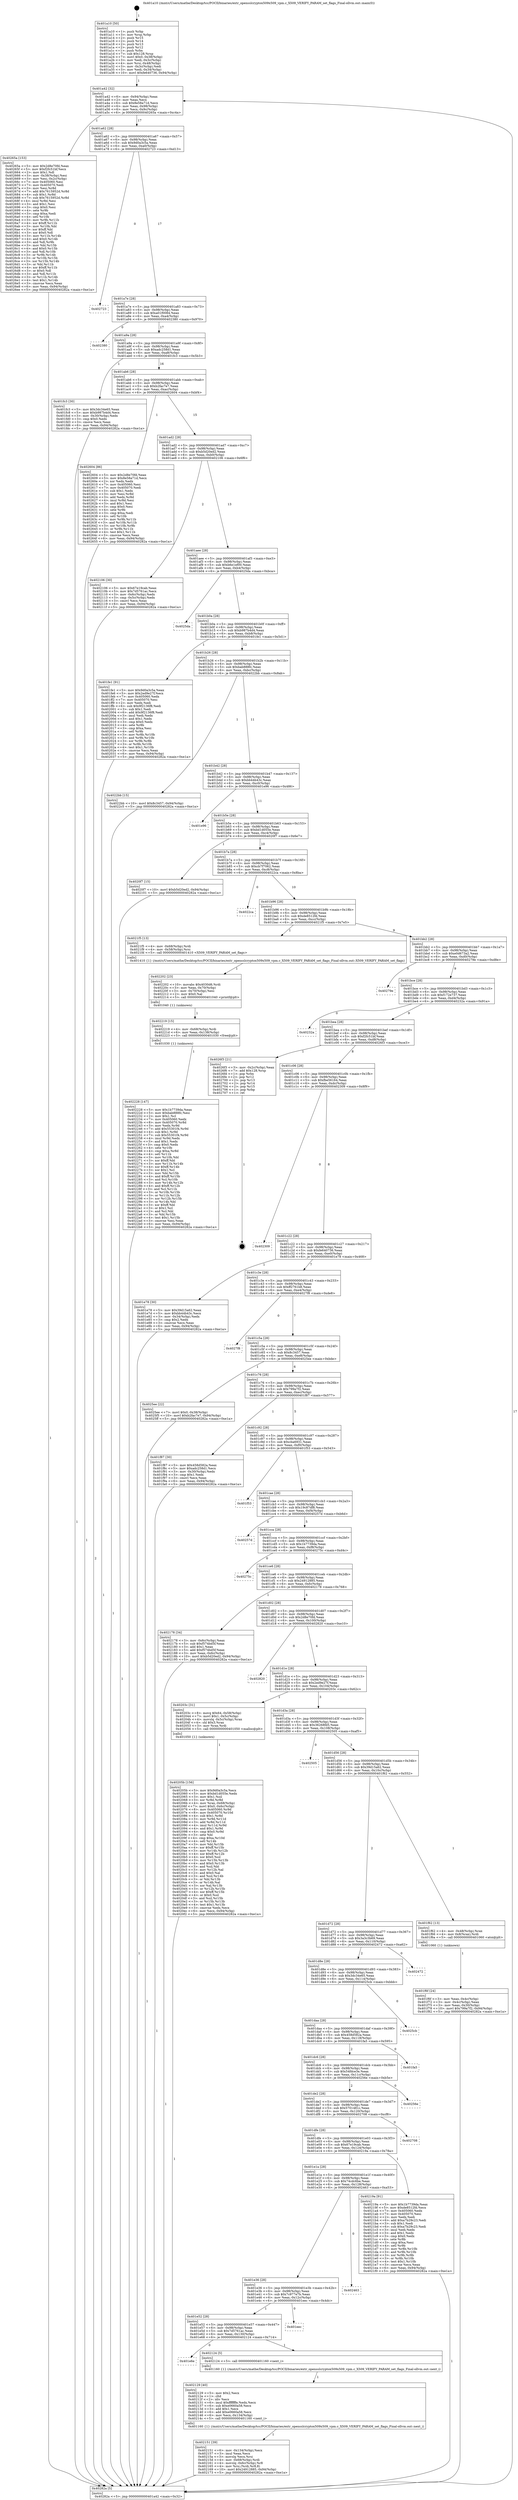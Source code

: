 digraph "0x401a10" {
  label = "0x401a10 (/mnt/c/Users/mathe/Desktop/tcc/POCII/binaries/extr_opensslcryptox509x509_vpm.c_X509_VERIFY_PARAM_set_flags_Final-ollvm.out::main(0))"
  labelloc = "t"
  node[shape=record]

  Entry [label="",width=0.3,height=0.3,shape=circle,fillcolor=black,style=filled]
  "0x401a42" [label="{
     0x401a42 [32]\l
     | [instrs]\l
     &nbsp;&nbsp;0x401a42 \<+6\>: mov -0x94(%rbp),%eax\l
     &nbsp;&nbsp;0x401a48 \<+2\>: mov %eax,%ecx\l
     &nbsp;&nbsp;0x401a4a \<+6\>: sub $0x8e58a71d,%ecx\l
     &nbsp;&nbsp;0x401a50 \<+6\>: mov %eax,-0x98(%rbp)\l
     &nbsp;&nbsp;0x401a56 \<+6\>: mov %ecx,-0x9c(%rbp)\l
     &nbsp;&nbsp;0x401a5c \<+6\>: je 000000000040265a \<main+0xc4a\>\l
  }"]
  "0x40265a" [label="{
     0x40265a [153]\l
     | [instrs]\l
     &nbsp;&nbsp;0x40265a \<+5\>: mov $0x2d8e70fd,%eax\l
     &nbsp;&nbsp;0x40265f \<+5\>: mov $0xf2fc51bf,%ecx\l
     &nbsp;&nbsp;0x402664 \<+2\>: mov $0x1,%dl\l
     &nbsp;&nbsp;0x402666 \<+3\>: mov -0x38(%rbp),%esi\l
     &nbsp;&nbsp;0x402669 \<+3\>: mov %esi,-0x2c(%rbp)\l
     &nbsp;&nbsp;0x40266c \<+7\>: mov 0x405060,%esi\l
     &nbsp;&nbsp;0x402673 \<+7\>: mov 0x405070,%edi\l
     &nbsp;&nbsp;0x40267a \<+3\>: mov %esi,%r8d\l
     &nbsp;&nbsp;0x40267d \<+7\>: add $0x7615952d,%r8d\l
     &nbsp;&nbsp;0x402684 \<+4\>: sub $0x1,%r8d\l
     &nbsp;&nbsp;0x402688 \<+7\>: sub $0x7615952d,%r8d\l
     &nbsp;&nbsp;0x40268f \<+4\>: imul %r8d,%esi\l
     &nbsp;&nbsp;0x402693 \<+3\>: and $0x1,%esi\l
     &nbsp;&nbsp;0x402696 \<+3\>: cmp $0x0,%esi\l
     &nbsp;&nbsp;0x402699 \<+4\>: sete %r9b\l
     &nbsp;&nbsp;0x40269d \<+3\>: cmp $0xa,%edi\l
     &nbsp;&nbsp;0x4026a0 \<+4\>: setl %r10b\l
     &nbsp;&nbsp;0x4026a4 \<+3\>: mov %r9b,%r11b\l
     &nbsp;&nbsp;0x4026a7 \<+4\>: xor $0xff,%r11b\l
     &nbsp;&nbsp;0x4026ab \<+3\>: mov %r10b,%bl\l
     &nbsp;&nbsp;0x4026ae \<+3\>: xor $0xff,%bl\l
     &nbsp;&nbsp;0x4026b1 \<+3\>: xor $0x0,%dl\l
     &nbsp;&nbsp;0x4026b4 \<+3\>: mov %r11b,%r14b\l
     &nbsp;&nbsp;0x4026b7 \<+4\>: and $0x0,%r14b\l
     &nbsp;&nbsp;0x4026bb \<+3\>: and %dl,%r9b\l
     &nbsp;&nbsp;0x4026be \<+3\>: mov %bl,%r15b\l
     &nbsp;&nbsp;0x4026c1 \<+4\>: and $0x0,%r15b\l
     &nbsp;&nbsp;0x4026c5 \<+3\>: and %dl,%r10b\l
     &nbsp;&nbsp;0x4026c8 \<+3\>: or %r9b,%r14b\l
     &nbsp;&nbsp;0x4026cb \<+3\>: or %r10b,%r15b\l
     &nbsp;&nbsp;0x4026ce \<+3\>: xor %r15b,%r14b\l
     &nbsp;&nbsp;0x4026d1 \<+3\>: or %bl,%r11b\l
     &nbsp;&nbsp;0x4026d4 \<+4\>: xor $0xff,%r11b\l
     &nbsp;&nbsp;0x4026d8 \<+3\>: or $0x0,%dl\l
     &nbsp;&nbsp;0x4026db \<+3\>: and %dl,%r11b\l
     &nbsp;&nbsp;0x4026de \<+3\>: or %r11b,%r14b\l
     &nbsp;&nbsp;0x4026e1 \<+4\>: test $0x1,%r14b\l
     &nbsp;&nbsp;0x4026e5 \<+3\>: cmovne %ecx,%eax\l
     &nbsp;&nbsp;0x4026e8 \<+6\>: mov %eax,-0x94(%rbp)\l
     &nbsp;&nbsp;0x4026ee \<+5\>: jmp 000000000040282a \<main+0xe1a\>\l
  }"]
  "0x401a62" [label="{
     0x401a62 [28]\l
     | [instrs]\l
     &nbsp;&nbsp;0x401a62 \<+5\>: jmp 0000000000401a67 \<main+0x57\>\l
     &nbsp;&nbsp;0x401a67 \<+6\>: mov -0x98(%rbp),%eax\l
     &nbsp;&nbsp;0x401a6d \<+5\>: sub $0x9d0a3c5a,%eax\l
     &nbsp;&nbsp;0x401a72 \<+6\>: mov %eax,-0xa0(%rbp)\l
     &nbsp;&nbsp;0x401a78 \<+6\>: je 0000000000402723 \<main+0xd13\>\l
  }"]
  Exit [label="",width=0.3,height=0.3,shape=circle,fillcolor=black,style=filled,peripheries=2]
  "0x402723" [label="{
     0x402723\l
  }", style=dashed]
  "0x401a7e" [label="{
     0x401a7e [28]\l
     | [instrs]\l
     &nbsp;&nbsp;0x401a7e \<+5\>: jmp 0000000000401a83 \<main+0x73\>\l
     &nbsp;&nbsp;0x401a83 \<+6\>: mov -0x98(%rbp),%eax\l
     &nbsp;&nbsp;0x401a89 \<+5\>: sub $0xa01f0084,%eax\l
     &nbsp;&nbsp;0x401a8e \<+6\>: mov %eax,-0xa4(%rbp)\l
     &nbsp;&nbsp;0x401a94 \<+6\>: je 0000000000402380 \<main+0x970\>\l
  }"]
  "0x402228" [label="{
     0x402228 [147]\l
     | [instrs]\l
     &nbsp;&nbsp;0x402228 \<+5\>: mov $0x1b7739da,%eax\l
     &nbsp;&nbsp;0x40222d \<+5\>: mov $0xbab888fc,%esi\l
     &nbsp;&nbsp;0x402232 \<+2\>: mov $0x1,%cl\l
     &nbsp;&nbsp;0x402234 \<+7\>: mov 0x405060,%edx\l
     &nbsp;&nbsp;0x40223b \<+8\>: mov 0x405070,%r8d\l
     &nbsp;&nbsp;0x402243 \<+3\>: mov %edx,%r9d\l
     &nbsp;&nbsp;0x402246 \<+7\>: add $0x55301f4,%r9d\l
     &nbsp;&nbsp;0x40224d \<+4\>: sub $0x1,%r9d\l
     &nbsp;&nbsp;0x402251 \<+7\>: sub $0x55301f4,%r9d\l
     &nbsp;&nbsp;0x402258 \<+4\>: imul %r9d,%edx\l
     &nbsp;&nbsp;0x40225c \<+3\>: and $0x1,%edx\l
     &nbsp;&nbsp;0x40225f \<+3\>: cmp $0x0,%edx\l
     &nbsp;&nbsp;0x402262 \<+4\>: sete %r10b\l
     &nbsp;&nbsp;0x402266 \<+4\>: cmp $0xa,%r8d\l
     &nbsp;&nbsp;0x40226a \<+4\>: setl %r11b\l
     &nbsp;&nbsp;0x40226e \<+3\>: mov %r10b,%bl\l
     &nbsp;&nbsp;0x402271 \<+3\>: xor $0xff,%bl\l
     &nbsp;&nbsp;0x402274 \<+3\>: mov %r11b,%r14b\l
     &nbsp;&nbsp;0x402277 \<+4\>: xor $0xff,%r14b\l
     &nbsp;&nbsp;0x40227b \<+3\>: xor $0x1,%cl\l
     &nbsp;&nbsp;0x40227e \<+3\>: mov %bl,%r15b\l
     &nbsp;&nbsp;0x402281 \<+4\>: and $0xff,%r15b\l
     &nbsp;&nbsp;0x402285 \<+3\>: and %cl,%r10b\l
     &nbsp;&nbsp;0x402288 \<+3\>: mov %r14b,%r12b\l
     &nbsp;&nbsp;0x40228b \<+4\>: and $0xff,%r12b\l
     &nbsp;&nbsp;0x40228f \<+3\>: and %cl,%r11b\l
     &nbsp;&nbsp;0x402292 \<+3\>: or %r10b,%r15b\l
     &nbsp;&nbsp;0x402295 \<+3\>: or %r11b,%r12b\l
     &nbsp;&nbsp;0x402298 \<+3\>: xor %r12b,%r15b\l
     &nbsp;&nbsp;0x40229b \<+3\>: or %r14b,%bl\l
     &nbsp;&nbsp;0x40229e \<+3\>: xor $0xff,%bl\l
     &nbsp;&nbsp;0x4022a1 \<+3\>: or $0x1,%cl\l
     &nbsp;&nbsp;0x4022a4 \<+2\>: and %cl,%bl\l
     &nbsp;&nbsp;0x4022a6 \<+3\>: or %bl,%r15b\l
     &nbsp;&nbsp;0x4022a9 \<+4\>: test $0x1,%r15b\l
     &nbsp;&nbsp;0x4022ad \<+3\>: cmovne %esi,%eax\l
     &nbsp;&nbsp;0x4022b0 \<+6\>: mov %eax,-0x94(%rbp)\l
     &nbsp;&nbsp;0x4022b6 \<+5\>: jmp 000000000040282a \<main+0xe1a\>\l
  }"]
  "0x402380" [label="{
     0x402380\l
  }", style=dashed]
  "0x401a9a" [label="{
     0x401a9a [28]\l
     | [instrs]\l
     &nbsp;&nbsp;0x401a9a \<+5\>: jmp 0000000000401a9f \<main+0x8f\>\l
     &nbsp;&nbsp;0x401a9f \<+6\>: mov -0x98(%rbp),%eax\l
     &nbsp;&nbsp;0x401aa5 \<+5\>: sub $0xadc258d1,%eax\l
     &nbsp;&nbsp;0x401aaa \<+6\>: mov %eax,-0xa8(%rbp)\l
     &nbsp;&nbsp;0x401ab0 \<+6\>: je 0000000000401fc3 \<main+0x5b3\>\l
  }"]
  "0x402219" [label="{
     0x402219 [15]\l
     | [instrs]\l
     &nbsp;&nbsp;0x402219 \<+4\>: mov -0x68(%rbp),%rdi\l
     &nbsp;&nbsp;0x40221d \<+6\>: mov %eax,-0x138(%rbp)\l
     &nbsp;&nbsp;0x402223 \<+5\>: call 0000000000401030 \<free@plt\>\l
     | [calls]\l
     &nbsp;&nbsp;0x401030 \{1\} (unknown)\l
  }"]
  "0x401fc3" [label="{
     0x401fc3 [30]\l
     | [instrs]\l
     &nbsp;&nbsp;0x401fc3 \<+5\>: mov $0x3dc34e65,%eax\l
     &nbsp;&nbsp;0x401fc8 \<+5\>: mov $0xb987b4d4,%ecx\l
     &nbsp;&nbsp;0x401fcd \<+3\>: mov -0x30(%rbp),%edx\l
     &nbsp;&nbsp;0x401fd0 \<+3\>: cmp $0x0,%edx\l
     &nbsp;&nbsp;0x401fd3 \<+3\>: cmove %ecx,%eax\l
     &nbsp;&nbsp;0x401fd6 \<+6\>: mov %eax,-0x94(%rbp)\l
     &nbsp;&nbsp;0x401fdc \<+5\>: jmp 000000000040282a \<main+0xe1a\>\l
  }"]
  "0x401ab6" [label="{
     0x401ab6 [28]\l
     | [instrs]\l
     &nbsp;&nbsp;0x401ab6 \<+5\>: jmp 0000000000401abb \<main+0xab\>\l
     &nbsp;&nbsp;0x401abb \<+6\>: mov -0x98(%rbp),%eax\l
     &nbsp;&nbsp;0x401ac1 \<+5\>: sub $0xb2fac7e7,%eax\l
     &nbsp;&nbsp;0x401ac6 \<+6\>: mov %eax,-0xac(%rbp)\l
     &nbsp;&nbsp;0x401acc \<+6\>: je 0000000000402604 \<main+0xbf4\>\l
  }"]
  "0x402202" [label="{
     0x402202 [23]\l
     | [instrs]\l
     &nbsp;&nbsp;0x402202 \<+10\>: movabs $0x4030d6,%rdi\l
     &nbsp;&nbsp;0x40220c \<+3\>: mov %eax,-0x70(%rbp)\l
     &nbsp;&nbsp;0x40220f \<+3\>: mov -0x70(%rbp),%esi\l
     &nbsp;&nbsp;0x402212 \<+2\>: mov $0x0,%al\l
     &nbsp;&nbsp;0x402214 \<+5\>: call 0000000000401040 \<printf@plt\>\l
     | [calls]\l
     &nbsp;&nbsp;0x401040 \{1\} (unknown)\l
  }"]
  "0x402604" [label="{
     0x402604 [86]\l
     | [instrs]\l
     &nbsp;&nbsp;0x402604 \<+5\>: mov $0x2d8e70fd,%eax\l
     &nbsp;&nbsp;0x402609 \<+5\>: mov $0x8e58a71d,%ecx\l
     &nbsp;&nbsp;0x40260e \<+2\>: xor %edx,%edx\l
     &nbsp;&nbsp;0x402610 \<+7\>: mov 0x405060,%esi\l
     &nbsp;&nbsp;0x402617 \<+7\>: mov 0x405070,%edi\l
     &nbsp;&nbsp;0x40261e \<+3\>: sub $0x1,%edx\l
     &nbsp;&nbsp;0x402621 \<+3\>: mov %esi,%r8d\l
     &nbsp;&nbsp;0x402624 \<+3\>: add %edx,%r8d\l
     &nbsp;&nbsp;0x402627 \<+4\>: imul %r8d,%esi\l
     &nbsp;&nbsp;0x40262b \<+3\>: and $0x1,%esi\l
     &nbsp;&nbsp;0x40262e \<+3\>: cmp $0x0,%esi\l
     &nbsp;&nbsp;0x402631 \<+4\>: sete %r9b\l
     &nbsp;&nbsp;0x402635 \<+3\>: cmp $0xa,%edi\l
     &nbsp;&nbsp;0x402638 \<+4\>: setl %r10b\l
     &nbsp;&nbsp;0x40263c \<+3\>: mov %r9b,%r11b\l
     &nbsp;&nbsp;0x40263f \<+3\>: and %r10b,%r11b\l
     &nbsp;&nbsp;0x402642 \<+3\>: xor %r10b,%r9b\l
     &nbsp;&nbsp;0x402645 \<+3\>: or %r9b,%r11b\l
     &nbsp;&nbsp;0x402648 \<+4\>: test $0x1,%r11b\l
     &nbsp;&nbsp;0x40264c \<+3\>: cmovne %ecx,%eax\l
     &nbsp;&nbsp;0x40264f \<+6\>: mov %eax,-0x94(%rbp)\l
     &nbsp;&nbsp;0x402655 \<+5\>: jmp 000000000040282a \<main+0xe1a\>\l
  }"]
  "0x401ad2" [label="{
     0x401ad2 [28]\l
     | [instrs]\l
     &nbsp;&nbsp;0x401ad2 \<+5\>: jmp 0000000000401ad7 \<main+0xc7\>\l
     &nbsp;&nbsp;0x401ad7 \<+6\>: mov -0x98(%rbp),%eax\l
     &nbsp;&nbsp;0x401add \<+5\>: sub $0xb5d20ed2,%eax\l
     &nbsp;&nbsp;0x401ae2 \<+6\>: mov %eax,-0xb0(%rbp)\l
     &nbsp;&nbsp;0x401ae8 \<+6\>: je 0000000000402106 \<main+0x6f6\>\l
  }"]
  "0x402151" [label="{
     0x402151 [39]\l
     | [instrs]\l
     &nbsp;&nbsp;0x402151 \<+6\>: mov -0x134(%rbp),%ecx\l
     &nbsp;&nbsp;0x402157 \<+3\>: imul %eax,%ecx\l
     &nbsp;&nbsp;0x40215a \<+3\>: movslq %ecx,%rsi\l
     &nbsp;&nbsp;0x40215d \<+4\>: mov -0x68(%rbp),%rdi\l
     &nbsp;&nbsp;0x402161 \<+4\>: movslq -0x6c(%rbp),%r8\l
     &nbsp;&nbsp;0x402165 \<+4\>: mov %rsi,(%rdi,%r8,8)\l
     &nbsp;&nbsp;0x402169 \<+10\>: movl $0x24912885,-0x94(%rbp)\l
     &nbsp;&nbsp;0x402173 \<+5\>: jmp 000000000040282a \<main+0xe1a\>\l
  }"]
  "0x402106" [label="{
     0x402106 [30]\l
     | [instrs]\l
     &nbsp;&nbsp;0x402106 \<+5\>: mov $0x67e19cab,%eax\l
     &nbsp;&nbsp;0x40210b \<+5\>: mov $0x7d5761ac,%ecx\l
     &nbsp;&nbsp;0x402110 \<+3\>: mov -0x6c(%rbp),%edx\l
     &nbsp;&nbsp;0x402113 \<+3\>: cmp -0x5c(%rbp),%edx\l
     &nbsp;&nbsp;0x402116 \<+3\>: cmovl %ecx,%eax\l
     &nbsp;&nbsp;0x402119 \<+6\>: mov %eax,-0x94(%rbp)\l
     &nbsp;&nbsp;0x40211f \<+5\>: jmp 000000000040282a \<main+0xe1a\>\l
  }"]
  "0x401aee" [label="{
     0x401aee [28]\l
     | [instrs]\l
     &nbsp;&nbsp;0x401aee \<+5\>: jmp 0000000000401af3 \<main+0xe3\>\l
     &nbsp;&nbsp;0x401af3 \<+6\>: mov -0x98(%rbp),%eax\l
     &nbsp;&nbsp;0x401af9 \<+5\>: sub $0xb6e1ef00,%eax\l
     &nbsp;&nbsp;0x401afe \<+6\>: mov %eax,-0xb4(%rbp)\l
     &nbsp;&nbsp;0x401b04 \<+6\>: je 00000000004025da \<main+0xbca\>\l
  }"]
  "0x402129" [label="{
     0x402129 [40]\l
     | [instrs]\l
     &nbsp;&nbsp;0x402129 \<+5\>: mov $0x2,%ecx\l
     &nbsp;&nbsp;0x40212e \<+1\>: cltd\l
     &nbsp;&nbsp;0x40212f \<+2\>: idiv %ecx\l
     &nbsp;&nbsp;0x402131 \<+6\>: imul $0xfffffffe,%edx,%ecx\l
     &nbsp;&nbsp;0x402137 \<+6\>: sub $0xe0660a58,%ecx\l
     &nbsp;&nbsp;0x40213d \<+3\>: add $0x1,%ecx\l
     &nbsp;&nbsp;0x402140 \<+6\>: add $0xe0660a58,%ecx\l
     &nbsp;&nbsp;0x402146 \<+6\>: mov %ecx,-0x134(%rbp)\l
     &nbsp;&nbsp;0x40214c \<+5\>: call 0000000000401160 \<next_i\>\l
     | [calls]\l
     &nbsp;&nbsp;0x401160 \{1\} (/mnt/c/Users/mathe/Desktop/tcc/POCII/binaries/extr_opensslcryptox509x509_vpm.c_X509_VERIFY_PARAM_set_flags_Final-ollvm.out::next_i)\l
  }"]
  "0x4025da" [label="{
     0x4025da\l
  }", style=dashed]
  "0x401b0a" [label="{
     0x401b0a [28]\l
     | [instrs]\l
     &nbsp;&nbsp;0x401b0a \<+5\>: jmp 0000000000401b0f \<main+0xff\>\l
     &nbsp;&nbsp;0x401b0f \<+6\>: mov -0x98(%rbp),%eax\l
     &nbsp;&nbsp;0x401b15 \<+5\>: sub $0xb987b4d4,%eax\l
     &nbsp;&nbsp;0x401b1a \<+6\>: mov %eax,-0xb8(%rbp)\l
     &nbsp;&nbsp;0x401b20 \<+6\>: je 0000000000401fe1 \<main+0x5d1\>\l
  }"]
  "0x401e6e" [label="{
     0x401e6e\l
  }", style=dashed]
  "0x401fe1" [label="{
     0x401fe1 [91]\l
     | [instrs]\l
     &nbsp;&nbsp;0x401fe1 \<+5\>: mov $0x9d0a3c5a,%eax\l
     &nbsp;&nbsp;0x401fe6 \<+5\>: mov $0x2ed9e27f,%ecx\l
     &nbsp;&nbsp;0x401feb \<+7\>: mov 0x405060,%edx\l
     &nbsp;&nbsp;0x401ff2 \<+7\>: mov 0x405070,%esi\l
     &nbsp;&nbsp;0x401ff9 \<+2\>: mov %edx,%edi\l
     &nbsp;&nbsp;0x401ffb \<+6\>: sub $0x9f2136f8,%edi\l
     &nbsp;&nbsp;0x402001 \<+3\>: sub $0x1,%edi\l
     &nbsp;&nbsp;0x402004 \<+6\>: add $0x9f2136f8,%edi\l
     &nbsp;&nbsp;0x40200a \<+3\>: imul %edi,%edx\l
     &nbsp;&nbsp;0x40200d \<+3\>: and $0x1,%edx\l
     &nbsp;&nbsp;0x402010 \<+3\>: cmp $0x0,%edx\l
     &nbsp;&nbsp;0x402013 \<+4\>: sete %r8b\l
     &nbsp;&nbsp;0x402017 \<+3\>: cmp $0xa,%esi\l
     &nbsp;&nbsp;0x40201a \<+4\>: setl %r9b\l
     &nbsp;&nbsp;0x40201e \<+3\>: mov %r8b,%r10b\l
     &nbsp;&nbsp;0x402021 \<+3\>: and %r9b,%r10b\l
     &nbsp;&nbsp;0x402024 \<+3\>: xor %r9b,%r8b\l
     &nbsp;&nbsp;0x402027 \<+3\>: or %r8b,%r10b\l
     &nbsp;&nbsp;0x40202a \<+4\>: test $0x1,%r10b\l
     &nbsp;&nbsp;0x40202e \<+3\>: cmovne %ecx,%eax\l
     &nbsp;&nbsp;0x402031 \<+6\>: mov %eax,-0x94(%rbp)\l
     &nbsp;&nbsp;0x402037 \<+5\>: jmp 000000000040282a \<main+0xe1a\>\l
  }"]
  "0x401b26" [label="{
     0x401b26 [28]\l
     | [instrs]\l
     &nbsp;&nbsp;0x401b26 \<+5\>: jmp 0000000000401b2b \<main+0x11b\>\l
     &nbsp;&nbsp;0x401b2b \<+6\>: mov -0x98(%rbp),%eax\l
     &nbsp;&nbsp;0x401b31 \<+5\>: sub $0xbab888fc,%eax\l
     &nbsp;&nbsp;0x401b36 \<+6\>: mov %eax,-0xbc(%rbp)\l
     &nbsp;&nbsp;0x401b3c \<+6\>: je 00000000004022bb \<main+0x8ab\>\l
  }"]
  "0x402124" [label="{
     0x402124 [5]\l
     | [instrs]\l
     &nbsp;&nbsp;0x402124 \<+5\>: call 0000000000401160 \<next_i\>\l
     | [calls]\l
     &nbsp;&nbsp;0x401160 \{1\} (/mnt/c/Users/mathe/Desktop/tcc/POCII/binaries/extr_opensslcryptox509x509_vpm.c_X509_VERIFY_PARAM_set_flags_Final-ollvm.out::next_i)\l
  }"]
  "0x4022bb" [label="{
     0x4022bb [15]\l
     | [instrs]\l
     &nbsp;&nbsp;0x4022bb \<+10\>: movl $0x8c3457,-0x94(%rbp)\l
     &nbsp;&nbsp;0x4022c5 \<+5\>: jmp 000000000040282a \<main+0xe1a\>\l
  }"]
  "0x401b42" [label="{
     0x401b42 [28]\l
     | [instrs]\l
     &nbsp;&nbsp;0x401b42 \<+5\>: jmp 0000000000401b47 \<main+0x137\>\l
     &nbsp;&nbsp;0x401b47 \<+6\>: mov -0x98(%rbp),%eax\l
     &nbsp;&nbsp;0x401b4d \<+5\>: sub $0xbb44b43c,%eax\l
     &nbsp;&nbsp;0x401b52 \<+6\>: mov %eax,-0xc0(%rbp)\l
     &nbsp;&nbsp;0x401b58 \<+6\>: je 0000000000401e96 \<main+0x486\>\l
  }"]
  "0x401e52" [label="{
     0x401e52 [28]\l
     | [instrs]\l
     &nbsp;&nbsp;0x401e52 \<+5\>: jmp 0000000000401e57 \<main+0x447\>\l
     &nbsp;&nbsp;0x401e57 \<+6\>: mov -0x98(%rbp),%eax\l
     &nbsp;&nbsp;0x401e5d \<+5\>: sub $0x7d5761ac,%eax\l
     &nbsp;&nbsp;0x401e62 \<+6\>: mov %eax,-0x130(%rbp)\l
     &nbsp;&nbsp;0x401e68 \<+6\>: je 0000000000402124 \<main+0x714\>\l
  }"]
  "0x401e96" [label="{
     0x401e96\l
  }", style=dashed]
  "0x401b5e" [label="{
     0x401b5e [28]\l
     | [instrs]\l
     &nbsp;&nbsp;0x401b5e \<+5\>: jmp 0000000000401b63 \<main+0x153\>\l
     &nbsp;&nbsp;0x401b63 \<+6\>: mov -0x98(%rbp),%eax\l
     &nbsp;&nbsp;0x401b69 \<+5\>: sub $0xbd1d055e,%eax\l
     &nbsp;&nbsp;0x401b6e \<+6\>: mov %eax,-0xc4(%rbp)\l
     &nbsp;&nbsp;0x401b74 \<+6\>: je 00000000004020f7 \<main+0x6e7\>\l
  }"]
  "0x401eec" [label="{
     0x401eec\l
  }", style=dashed]
  "0x4020f7" [label="{
     0x4020f7 [15]\l
     | [instrs]\l
     &nbsp;&nbsp;0x4020f7 \<+10\>: movl $0xb5d20ed2,-0x94(%rbp)\l
     &nbsp;&nbsp;0x402101 \<+5\>: jmp 000000000040282a \<main+0xe1a\>\l
  }"]
  "0x401b7a" [label="{
     0x401b7a [28]\l
     | [instrs]\l
     &nbsp;&nbsp;0x401b7a \<+5\>: jmp 0000000000401b7f \<main+0x16f\>\l
     &nbsp;&nbsp;0x401b7f \<+6\>: mov -0x98(%rbp),%eax\l
     &nbsp;&nbsp;0x401b85 \<+5\>: sub $0xcb7f7062,%eax\l
     &nbsp;&nbsp;0x401b8a \<+6\>: mov %eax,-0xc8(%rbp)\l
     &nbsp;&nbsp;0x401b90 \<+6\>: je 00000000004022ca \<main+0x8ba\>\l
  }"]
  "0x401e36" [label="{
     0x401e36 [28]\l
     | [instrs]\l
     &nbsp;&nbsp;0x401e36 \<+5\>: jmp 0000000000401e3b \<main+0x42b\>\l
     &nbsp;&nbsp;0x401e3b \<+6\>: mov -0x98(%rbp),%eax\l
     &nbsp;&nbsp;0x401e41 \<+5\>: sub $0x7c977e7b,%eax\l
     &nbsp;&nbsp;0x401e46 \<+6\>: mov %eax,-0x12c(%rbp)\l
     &nbsp;&nbsp;0x401e4c \<+6\>: je 0000000000401eec \<main+0x4dc\>\l
  }"]
  "0x4022ca" [label="{
     0x4022ca\l
  }", style=dashed]
  "0x401b96" [label="{
     0x401b96 [28]\l
     | [instrs]\l
     &nbsp;&nbsp;0x401b96 \<+5\>: jmp 0000000000401b9b \<main+0x18b\>\l
     &nbsp;&nbsp;0x401b9b \<+6\>: mov -0x98(%rbp),%eax\l
     &nbsp;&nbsp;0x401ba1 \<+5\>: sub $0xde8512fd,%eax\l
     &nbsp;&nbsp;0x401ba6 \<+6\>: mov %eax,-0xcc(%rbp)\l
     &nbsp;&nbsp;0x401bac \<+6\>: je 00000000004021f5 \<main+0x7e5\>\l
  }"]
  "0x402463" [label="{
     0x402463\l
  }", style=dashed]
  "0x4021f5" [label="{
     0x4021f5 [13]\l
     | [instrs]\l
     &nbsp;&nbsp;0x4021f5 \<+4\>: mov -0x68(%rbp),%rdi\l
     &nbsp;&nbsp;0x4021f9 \<+4\>: mov -0x58(%rbp),%rsi\l
     &nbsp;&nbsp;0x4021fd \<+5\>: call 0000000000401410 \<X509_VERIFY_PARAM_set_flags\>\l
     | [calls]\l
     &nbsp;&nbsp;0x401410 \{1\} (/mnt/c/Users/mathe/Desktop/tcc/POCII/binaries/extr_opensslcryptox509x509_vpm.c_X509_VERIFY_PARAM_set_flags_Final-ollvm.out::X509_VERIFY_PARAM_set_flags)\l
  }"]
  "0x401bb2" [label="{
     0x401bb2 [28]\l
     | [instrs]\l
     &nbsp;&nbsp;0x401bb2 \<+5\>: jmp 0000000000401bb7 \<main+0x1a7\>\l
     &nbsp;&nbsp;0x401bb7 \<+6\>: mov -0x98(%rbp),%eax\l
     &nbsp;&nbsp;0x401bbd \<+5\>: sub $0xe0d673a2,%eax\l
     &nbsp;&nbsp;0x401bc2 \<+6\>: mov %eax,-0xd0(%rbp)\l
     &nbsp;&nbsp;0x401bc8 \<+6\>: je 000000000040279e \<main+0xd8e\>\l
  }"]
  "0x401e1a" [label="{
     0x401e1a [28]\l
     | [instrs]\l
     &nbsp;&nbsp;0x401e1a \<+5\>: jmp 0000000000401e1f \<main+0x40f\>\l
     &nbsp;&nbsp;0x401e1f \<+6\>: mov -0x98(%rbp),%eax\l
     &nbsp;&nbsp;0x401e25 \<+5\>: sub $0x74cdc6be,%eax\l
     &nbsp;&nbsp;0x401e2a \<+6\>: mov %eax,-0x128(%rbp)\l
     &nbsp;&nbsp;0x401e30 \<+6\>: je 0000000000402463 \<main+0xa53\>\l
  }"]
  "0x40279e" [label="{
     0x40279e\l
  }", style=dashed]
  "0x401bce" [label="{
     0x401bce [28]\l
     | [instrs]\l
     &nbsp;&nbsp;0x401bce \<+5\>: jmp 0000000000401bd3 \<main+0x1c3\>\l
     &nbsp;&nbsp;0x401bd3 \<+6\>: mov -0x98(%rbp),%eax\l
     &nbsp;&nbsp;0x401bd9 \<+5\>: sub $0xf172e737,%eax\l
     &nbsp;&nbsp;0x401bde \<+6\>: mov %eax,-0xd4(%rbp)\l
     &nbsp;&nbsp;0x401be4 \<+6\>: je 000000000040232a \<main+0x91a\>\l
  }"]
  "0x40219a" [label="{
     0x40219a [91]\l
     | [instrs]\l
     &nbsp;&nbsp;0x40219a \<+5\>: mov $0x1b7739da,%eax\l
     &nbsp;&nbsp;0x40219f \<+5\>: mov $0xde8512fd,%ecx\l
     &nbsp;&nbsp;0x4021a4 \<+7\>: mov 0x405060,%edx\l
     &nbsp;&nbsp;0x4021ab \<+7\>: mov 0x405070,%esi\l
     &nbsp;&nbsp;0x4021b2 \<+2\>: mov %edx,%edi\l
     &nbsp;&nbsp;0x4021b4 \<+6\>: add $0xa7b29c23,%edi\l
     &nbsp;&nbsp;0x4021ba \<+3\>: sub $0x1,%edi\l
     &nbsp;&nbsp;0x4021bd \<+6\>: sub $0xa7b29c23,%edi\l
     &nbsp;&nbsp;0x4021c3 \<+3\>: imul %edi,%edx\l
     &nbsp;&nbsp;0x4021c6 \<+3\>: and $0x1,%edx\l
     &nbsp;&nbsp;0x4021c9 \<+3\>: cmp $0x0,%edx\l
     &nbsp;&nbsp;0x4021cc \<+4\>: sete %r8b\l
     &nbsp;&nbsp;0x4021d0 \<+3\>: cmp $0xa,%esi\l
     &nbsp;&nbsp;0x4021d3 \<+4\>: setl %r9b\l
     &nbsp;&nbsp;0x4021d7 \<+3\>: mov %r8b,%r10b\l
     &nbsp;&nbsp;0x4021da \<+3\>: and %r9b,%r10b\l
     &nbsp;&nbsp;0x4021dd \<+3\>: xor %r9b,%r8b\l
     &nbsp;&nbsp;0x4021e0 \<+3\>: or %r8b,%r10b\l
     &nbsp;&nbsp;0x4021e3 \<+4\>: test $0x1,%r10b\l
     &nbsp;&nbsp;0x4021e7 \<+3\>: cmovne %ecx,%eax\l
     &nbsp;&nbsp;0x4021ea \<+6\>: mov %eax,-0x94(%rbp)\l
     &nbsp;&nbsp;0x4021f0 \<+5\>: jmp 000000000040282a \<main+0xe1a\>\l
  }"]
  "0x40232a" [label="{
     0x40232a\l
  }", style=dashed]
  "0x401bea" [label="{
     0x401bea [28]\l
     | [instrs]\l
     &nbsp;&nbsp;0x401bea \<+5\>: jmp 0000000000401bef \<main+0x1df\>\l
     &nbsp;&nbsp;0x401bef \<+6\>: mov -0x98(%rbp),%eax\l
     &nbsp;&nbsp;0x401bf5 \<+5\>: sub $0xf2fc51bf,%eax\l
     &nbsp;&nbsp;0x401bfa \<+6\>: mov %eax,-0xd8(%rbp)\l
     &nbsp;&nbsp;0x401c00 \<+6\>: je 00000000004026f3 \<main+0xce3\>\l
  }"]
  "0x401dfe" [label="{
     0x401dfe [28]\l
     | [instrs]\l
     &nbsp;&nbsp;0x401dfe \<+5\>: jmp 0000000000401e03 \<main+0x3f3\>\l
     &nbsp;&nbsp;0x401e03 \<+6\>: mov -0x98(%rbp),%eax\l
     &nbsp;&nbsp;0x401e09 \<+5\>: sub $0x67e19cab,%eax\l
     &nbsp;&nbsp;0x401e0e \<+6\>: mov %eax,-0x124(%rbp)\l
     &nbsp;&nbsp;0x401e14 \<+6\>: je 000000000040219a \<main+0x78a\>\l
  }"]
  "0x4026f3" [label="{
     0x4026f3 [21]\l
     | [instrs]\l
     &nbsp;&nbsp;0x4026f3 \<+3\>: mov -0x2c(%rbp),%eax\l
     &nbsp;&nbsp;0x4026f6 \<+7\>: add $0x128,%rsp\l
     &nbsp;&nbsp;0x4026fd \<+1\>: pop %rbx\l
     &nbsp;&nbsp;0x4026fe \<+2\>: pop %r12\l
     &nbsp;&nbsp;0x402700 \<+2\>: pop %r13\l
     &nbsp;&nbsp;0x402702 \<+2\>: pop %r14\l
     &nbsp;&nbsp;0x402704 \<+2\>: pop %r15\l
     &nbsp;&nbsp;0x402706 \<+1\>: pop %rbp\l
     &nbsp;&nbsp;0x402707 \<+1\>: ret\l
  }"]
  "0x401c06" [label="{
     0x401c06 [28]\l
     | [instrs]\l
     &nbsp;&nbsp;0x401c06 \<+5\>: jmp 0000000000401c0b \<main+0x1fb\>\l
     &nbsp;&nbsp;0x401c0b \<+6\>: mov -0x98(%rbp),%eax\l
     &nbsp;&nbsp;0x401c11 \<+5\>: sub $0xfbe56164,%eax\l
     &nbsp;&nbsp;0x401c16 \<+6\>: mov %eax,-0xdc(%rbp)\l
     &nbsp;&nbsp;0x401c1c \<+6\>: je 0000000000402309 \<main+0x8f9\>\l
  }"]
  "0x402708" [label="{
     0x402708\l
  }", style=dashed]
  "0x402309" [label="{
     0x402309\l
  }", style=dashed]
  "0x401c22" [label="{
     0x401c22 [28]\l
     | [instrs]\l
     &nbsp;&nbsp;0x401c22 \<+5\>: jmp 0000000000401c27 \<main+0x217\>\l
     &nbsp;&nbsp;0x401c27 \<+6\>: mov -0x98(%rbp),%eax\l
     &nbsp;&nbsp;0x401c2d \<+5\>: sub $0xfe640736,%eax\l
     &nbsp;&nbsp;0x401c32 \<+6\>: mov %eax,-0xe0(%rbp)\l
     &nbsp;&nbsp;0x401c38 \<+6\>: je 0000000000401e78 \<main+0x468\>\l
  }"]
  "0x401de2" [label="{
     0x401de2 [28]\l
     | [instrs]\l
     &nbsp;&nbsp;0x401de2 \<+5\>: jmp 0000000000401de7 \<main+0x3d7\>\l
     &nbsp;&nbsp;0x401de7 \<+6\>: mov -0x98(%rbp),%eax\l
     &nbsp;&nbsp;0x401ded \<+5\>: sub $0x5701481c,%eax\l
     &nbsp;&nbsp;0x401df2 \<+6\>: mov %eax,-0x120(%rbp)\l
     &nbsp;&nbsp;0x401df8 \<+6\>: je 0000000000402708 \<main+0xcf8\>\l
  }"]
  "0x401e78" [label="{
     0x401e78 [30]\l
     | [instrs]\l
     &nbsp;&nbsp;0x401e78 \<+5\>: mov $0x39d15a62,%eax\l
     &nbsp;&nbsp;0x401e7d \<+5\>: mov $0xbb44b43c,%ecx\l
     &nbsp;&nbsp;0x401e82 \<+3\>: mov -0x34(%rbp),%edx\l
     &nbsp;&nbsp;0x401e85 \<+3\>: cmp $0x2,%edx\l
     &nbsp;&nbsp;0x401e88 \<+3\>: cmovne %ecx,%eax\l
     &nbsp;&nbsp;0x401e8b \<+6\>: mov %eax,-0x94(%rbp)\l
     &nbsp;&nbsp;0x401e91 \<+5\>: jmp 000000000040282a \<main+0xe1a\>\l
  }"]
  "0x401c3e" [label="{
     0x401c3e [28]\l
     | [instrs]\l
     &nbsp;&nbsp;0x401c3e \<+5\>: jmp 0000000000401c43 \<main+0x233\>\l
     &nbsp;&nbsp;0x401c43 \<+6\>: mov -0x98(%rbp),%eax\l
     &nbsp;&nbsp;0x401c49 \<+5\>: sub $0xff2761b8,%eax\l
     &nbsp;&nbsp;0x401c4e \<+6\>: mov %eax,-0xe4(%rbp)\l
     &nbsp;&nbsp;0x401c54 \<+6\>: je 00000000004027f8 \<main+0xde8\>\l
  }"]
  "0x40282a" [label="{
     0x40282a [5]\l
     | [instrs]\l
     &nbsp;&nbsp;0x40282a \<+5\>: jmp 0000000000401a42 \<main+0x32\>\l
  }"]
  "0x401a10" [label="{
     0x401a10 [50]\l
     | [instrs]\l
     &nbsp;&nbsp;0x401a10 \<+1\>: push %rbp\l
     &nbsp;&nbsp;0x401a11 \<+3\>: mov %rsp,%rbp\l
     &nbsp;&nbsp;0x401a14 \<+2\>: push %r15\l
     &nbsp;&nbsp;0x401a16 \<+2\>: push %r14\l
     &nbsp;&nbsp;0x401a18 \<+2\>: push %r13\l
     &nbsp;&nbsp;0x401a1a \<+2\>: push %r12\l
     &nbsp;&nbsp;0x401a1c \<+1\>: push %rbx\l
     &nbsp;&nbsp;0x401a1d \<+7\>: sub $0x128,%rsp\l
     &nbsp;&nbsp;0x401a24 \<+7\>: movl $0x0,-0x38(%rbp)\l
     &nbsp;&nbsp;0x401a2b \<+3\>: mov %edi,-0x3c(%rbp)\l
     &nbsp;&nbsp;0x401a2e \<+4\>: mov %rsi,-0x48(%rbp)\l
     &nbsp;&nbsp;0x401a32 \<+3\>: mov -0x3c(%rbp),%edi\l
     &nbsp;&nbsp;0x401a35 \<+3\>: mov %edi,-0x34(%rbp)\l
     &nbsp;&nbsp;0x401a38 \<+10\>: movl $0xfe640736,-0x94(%rbp)\l
  }"]
  "0x40256e" [label="{
     0x40256e\l
  }", style=dashed]
  "0x4027f8" [label="{
     0x4027f8\l
  }", style=dashed]
  "0x401c5a" [label="{
     0x401c5a [28]\l
     | [instrs]\l
     &nbsp;&nbsp;0x401c5a \<+5\>: jmp 0000000000401c5f \<main+0x24f\>\l
     &nbsp;&nbsp;0x401c5f \<+6\>: mov -0x98(%rbp),%eax\l
     &nbsp;&nbsp;0x401c65 \<+5\>: sub $0x8c3457,%eax\l
     &nbsp;&nbsp;0x401c6a \<+6\>: mov %eax,-0xe8(%rbp)\l
     &nbsp;&nbsp;0x401c70 \<+6\>: je 00000000004025ee \<main+0xbde\>\l
  }"]
  "0x401dc6" [label="{
     0x401dc6 [28]\l
     | [instrs]\l
     &nbsp;&nbsp;0x401dc6 \<+5\>: jmp 0000000000401dcb \<main+0x3bb\>\l
     &nbsp;&nbsp;0x401dcb \<+6\>: mov -0x98(%rbp),%eax\l
     &nbsp;&nbsp;0x401dd1 \<+5\>: sub $0x54fdce3e,%eax\l
     &nbsp;&nbsp;0x401dd6 \<+6\>: mov %eax,-0x11c(%rbp)\l
     &nbsp;&nbsp;0x401ddc \<+6\>: je 000000000040256e \<main+0xb5e\>\l
  }"]
  "0x4025ee" [label="{
     0x4025ee [22]\l
     | [instrs]\l
     &nbsp;&nbsp;0x4025ee \<+7\>: movl $0x0,-0x38(%rbp)\l
     &nbsp;&nbsp;0x4025f5 \<+10\>: movl $0xb2fac7e7,-0x94(%rbp)\l
     &nbsp;&nbsp;0x4025ff \<+5\>: jmp 000000000040282a \<main+0xe1a\>\l
  }"]
  "0x401c76" [label="{
     0x401c76 [28]\l
     | [instrs]\l
     &nbsp;&nbsp;0x401c76 \<+5\>: jmp 0000000000401c7b \<main+0x26b\>\l
     &nbsp;&nbsp;0x401c7b \<+6\>: mov -0x98(%rbp),%eax\l
     &nbsp;&nbsp;0x401c81 \<+5\>: sub $0x799a7f2,%eax\l
     &nbsp;&nbsp;0x401c86 \<+6\>: mov %eax,-0xec(%rbp)\l
     &nbsp;&nbsp;0x401c8c \<+6\>: je 0000000000401f87 \<main+0x577\>\l
  }"]
  "0x401fa5" [label="{
     0x401fa5\l
  }", style=dashed]
  "0x401f87" [label="{
     0x401f87 [30]\l
     | [instrs]\l
     &nbsp;&nbsp;0x401f87 \<+5\>: mov $0x458d582a,%eax\l
     &nbsp;&nbsp;0x401f8c \<+5\>: mov $0xadc258d1,%ecx\l
     &nbsp;&nbsp;0x401f91 \<+3\>: mov -0x30(%rbp),%edx\l
     &nbsp;&nbsp;0x401f94 \<+3\>: cmp $0x1,%edx\l
     &nbsp;&nbsp;0x401f97 \<+3\>: cmovl %ecx,%eax\l
     &nbsp;&nbsp;0x401f9a \<+6\>: mov %eax,-0x94(%rbp)\l
     &nbsp;&nbsp;0x401fa0 \<+5\>: jmp 000000000040282a \<main+0xe1a\>\l
  }"]
  "0x401c92" [label="{
     0x401c92 [28]\l
     | [instrs]\l
     &nbsp;&nbsp;0x401c92 \<+5\>: jmp 0000000000401c97 \<main+0x287\>\l
     &nbsp;&nbsp;0x401c97 \<+6\>: mov -0x98(%rbp),%eax\l
     &nbsp;&nbsp;0x401c9d \<+5\>: sub $0xcba6931,%eax\l
     &nbsp;&nbsp;0x401ca2 \<+6\>: mov %eax,-0xf0(%rbp)\l
     &nbsp;&nbsp;0x401ca8 \<+6\>: je 0000000000401f53 \<main+0x543\>\l
  }"]
  "0x401daa" [label="{
     0x401daa [28]\l
     | [instrs]\l
     &nbsp;&nbsp;0x401daa \<+5\>: jmp 0000000000401daf \<main+0x39f\>\l
     &nbsp;&nbsp;0x401daf \<+6\>: mov -0x98(%rbp),%eax\l
     &nbsp;&nbsp;0x401db5 \<+5\>: sub $0x458d582a,%eax\l
     &nbsp;&nbsp;0x401dba \<+6\>: mov %eax,-0x118(%rbp)\l
     &nbsp;&nbsp;0x401dc0 \<+6\>: je 0000000000401fa5 \<main+0x595\>\l
  }"]
  "0x401f53" [label="{
     0x401f53\l
  }", style=dashed]
  "0x401cae" [label="{
     0x401cae [28]\l
     | [instrs]\l
     &nbsp;&nbsp;0x401cae \<+5\>: jmp 0000000000401cb3 \<main+0x2a3\>\l
     &nbsp;&nbsp;0x401cb3 \<+6\>: mov -0x98(%rbp),%eax\l
     &nbsp;&nbsp;0x401cb9 \<+5\>: sub $0x19c87df8,%eax\l
     &nbsp;&nbsp;0x401cbe \<+6\>: mov %eax,-0xf4(%rbp)\l
     &nbsp;&nbsp;0x401cc4 \<+6\>: je 000000000040257d \<main+0xb6d\>\l
  }"]
  "0x4025cb" [label="{
     0x4025cb\l
  }", style=dashed]
  "0x40257d" [label="{
     0x40257d\l
  }", style=dashed]
  "0x401cca" [label="{
     0x401cca [28]\l
     | [instrs]\l
     &nbsp;&nbsp;0x401cca \<+5\>: jmp 0000000000401ccf \<main+0x2bf\>\l
     &nbsp;&nbsp;0x401ccf \<+6\>: mov -0x98(%rbp),%eax\l
     &nbsp;&nbsp;0x401cd5 \<+5\>: sub $0x1b7739da,%eax\l
     &nbsp;&nbsp;0x401cda \<+6\>: mov %eax,-0xf8(%rbp)\l
     &nbsp;&nbsp;0x401ce0 \<+6\>: je 000000000040275c \<main+0xd4c\>\l
  }"]
  "0x401d8e" [label="{
     0x401d8e [28]\l
     | [instrs]\l
     &nbsp;&nbsp;0x401d8e \<+5\>: jmp 0000000000401d93 \<main+0x383\>\l
     &nbsp;&nbsp;0x401d93 \<+6\>: mov -0x98(%rbp),%eax\l
     &nbsp;&nbsp;0x401d99 \<+5\>: sub $0x3dc34e65,%eax\l
     &nbsp;&nbsp;0x401d9e \<+6\>: mov %eax,-0x114(%rbp)\l
     &nbsp;&nbsp;0x401da4 \<+6\>: je 00000000004025cb \<main+0xbbb\>\l
  }"]
  "0x40275c" [label="{
     0x40275c\l
  }", style=dashed]
  "0x401ce6" [label="{
     0x401ce6 [28]\l
     | [instrs]\l
     &nbsp;&nbsp;0x401ce6 \<+5\>: jmp 0000000000401ceb \<main+0x2db\>\l
     &nbsp;&nbsp;0x401ceb \<+6\>: mov -0x98(%rbp),%eax\l
     &nbsp;&nbsp;0x401cf1 \<+5\>: sub $0x24912885,%eax\l
     &nbsp;&nbsp;0x401cf6 \<+6\>: mov %eax,-0xfc(%rbp)\l
     &nbsp;&nbsp;0x401cfc \<+6\>: je 0000000000402178 \<main+0x768\>\l
  }"]
  "0x402472" [label="{
     0x402472\l
  }", style=dashed]
  "0x402178" [label="{
     0x402178 [34]\l
     | [instrs]\l
     &nbsp;&nbsp;0x402178 \<+3\>: mov -0x6c(%rbp),%eax\l
     &nbsp;&nbsp;0x40217b \<+5\>: sub $0xf574bd5f,%eax\l
     &nbsp;&nbsp;0x402180 \<+3\>: add $0x1,%eax\l
     &nbsp;&nbsp;0x402183 \<+5\>: add $0xf574bd5f,%eax\l
     &nbsp;&nbsp;0x402188 \<+3\>: mov %eax,-0x6c(%rbp)\l
     &nbsp;&nbsp;0x40218b \<+10\>: movl $0xb5d20ed2,-0x94(%rbp)\l
     &nbsp;&nbsp;0x402195 \<+5\>: jmp 000000000040282a \<main+0xe1a\>\l
  }"]
  "0x401d02" [label="{
     0x401d02 [28]\l
     | [instrs]\l
     &nbsp;&nbsp;0x401d02 \<+5\>: jmp 0000000000401d07 \<main+0x2f7\>\l
     &nbsp;&nbsp;0x401d07 \<+6\>: mov -0x98(%rbp),%eax\l
     &nbsp;&nbsp;0x401d0d \<+5\>: sub $0x2d8e70fd,%eax\l
     &nbsp;&nbsp;0x401d12 \<+6\>: mov %eax,-0x100(%rbp)\l
     &nbsp;&nbsp;0x401d18 \<+6\>: je 0000000000402820 \<main+0xe10\>\l
  }"]
  "0x40205b" [label="{
     0x40205b [156]\l
     | [instrs]\l
     &nbsp;&nbsp;0x40205b \<+5\>: mov $0x9d0a3c5a,%ecx\l
     &nbsp;&nbsp;0x402060 \<+5\>: mov $0xbd1d055e,%edx\l
     &nbsp;&nbsp;0x402065 \<+3\>: mov $0x1,%sil\l
     &nbsp;&nbsp;0x402068 \<+3\>: xor %r8d,%r8d\l
     &nbsp;&nbsp;0x40206b \<+4\>: mov %rax,-0x68(%rbp)\l
     &nbsp;&nbsp;0x40206f \<+7\>: movl $0x0,-0x6c(%rbp)\l
     &nbsp;&nbsp;0x402076 \<+8\>: mov 0x405060,%r9d\l
     &nbsp;&nbsp;0x40207e \<+8\>: mov 0x405070,%r10d\l
     &nbsp;&nbsp;0x402086 \<+4\>: sub $0x1,%r8d\l
     &nbsp;&nbsp;0x40208a \<+3\>: mov %r9d,%r11d\l
     &nbsp;&nbsp;0x40208d \<+3\>: add %r8d,%r11d\l
     &nbsp;&nbsp;0x402090 \<+4\>: imul %r11d,%r9d\l
     &nbsp;&nbsp;0x402094 \<+4\>: and $0x1,%r9d\l
     &nbsp;&nbsp;0x402098 \<+4\>: cmp $0x0,%r9d\l
     &nbsp;&nbsp;0x40209c \<+3\>: sete %bl\l
     &nbsp;&nbsp;0x40209f \<+4\>: cmp $0xa,%r10d\l
     &nbsp;&nbsp;0x4020a3 \<+4\>: setl %r14b\l
     &nbsp;&nbsp;0x4020a7 \<+3\>: mov %bl,%r15b\l
     &nbsp;&nbsp;0x4020aa \<+4\>: xor $0xff,%r15b\l
     &nbsp;&nbsp;0x4020ae \<+3\>: mov %r14b,%r12b\l
     &nbsp;&nbsp;0x4020b1 \<+4\>: xor $0xff,%r12b\l
     &nbsp;&nbsp;0x4020b5 \<+4\>: xor $0x0,%sil\l
     &nbsp;&nbsp;0x4020b9 \<+3\>: mov %r15b,%r13b\l
     &nbsp;&nbsp;0x4020bc \<+4\>: and $0x0,%r13b\l
     &nbsp;&nbsp;0x4020c0 \<+3\>: and %sil,%bl\l
     &nbsp;&nbsp;0x4020c3 \<+3\>: mov %r12b,%al\l
     &nbsp;&nbsp;0x4020c6 \<+2\>: and $0x0,%al\l
     &nbsp;&nbsp;0x4020c8 \<+3\>: and %sil,%r14b\l
     &nbsp;&nbsp;0x4020cb \<+3\>: or %bl,%r13b\l
     &nbsp;&nbsp;0x4020ce \<+3\>: or %r14b,%al\l
     &nbsp;&nbsp;0x4020d1 \<+3\>: xor %al,%r13b\l
     &nbsp;&nbsp;0x4020d4 \<+3\>: or %r12b,%r15b\l
     &nbsp;&nbsp;0x4020d7 \<+4\>: xor $0xff,%r15b\l
     &nbsp;&nbsp;0x4020db \<+4\>: or $0x0,%sil\l
     &nbsp;&nbsp;0x4020df \<+3\>: and %sil,%r15b\l
     &nbsp;&nbsp;0x4020e2 \<+3\>: or %r15b,%r13b\l
     &nbsp;&nbsp;0x4020e5 \<+4\>: test $0x1,%r13b\l
     &nbsp;&nbsp;0x4020e9 \<+3\>: cmovne %edx,%ecx\l
     &nbsp;&nbsp;0x4020ec \<+6\>: mov %ecx,-0x94(%rbp)\l
     &nbsp;&nbsp;0x4020f2 \<+5\>: jmp 000000000040282a \<main+0xe1a\>\l
  }"]
  "0x402820" [label="{
     0x402820\l
  }", style=dashed]
  "0x401d1e" [label="{
     0x401d1e [28]\l
     | [instrs]\l
     &nbsp;&nbsp;0x401d1e \<+5\>: jmp 0000000000401d23 \<main+0x313\>\l
     &nbsp;&nbsp;0x401d23 \<+6\>: mov -0x98(%rbp),%eax\l
     &nbsp;&nbsp;0x401d29 \<+5\>: sub $0x2ed9e27f,%eax\l
     &nbsp;&nbsp;0x401d2e \<+6\>: mov %eax,-0x104(%rbp)\l
     &nbsp;&nbsp;0x401d34 \<+6\>: je 000000000040203c \<main+0x62c\>\l
  }"]
  "0x401f6f" [label="{
     0x401f6f [24]\l
     | [instrs]\l
     &nbsp;&nbsp;0x401f6f \<+3\>: mov %eax,-0x4c(%rbp)\l
     &nbsp;&nbsp;0x401f72 \<+3\>: mov -0x4c(%rbp),%eax\l
     &nbsp;&nbsp;0x401f75 \<+3\>: mov %eax,-0x30(%rbp)\l
     &nbsp;&nbsp;0x401f78 \<+10\>: movl $0x799a7f2,-0x94(%rbp)\l
     &nbsp;&nbsp;0x401f82 \<+5\>: jmp 000000000040282a \<main+0xe1a\>\l
  }"]
  "0x40203c" [label="{
     0x40203c [31]\l
     | [instrs]\l
     &nbsp;&nbsp;0x40203c \<+8\>: movq $0x64,-0x58(%rbp)\l
     &nbsp;&nbsp;0x402044 \<+7\>: movl $0x1,-0x5c(%rbp)\l
     &nbsp;&nbsp;0x40204b \<+4\>: movslq -0x5c(%rbp),%rax\l
     &nbsp;&nbsp;0x40204f \<+4\>: shl $0x3,%rax\l
     &nbsp;&nbsp;0x402053 \<+3\>: mov %rax,%rdi\l
     &nbsp;&nbsp;0x402056 \<+5\>: call 0000000000401050 \<malloc@plt\>\l
     | [calls]\l
     &nbsp;&nbsp;0x401050 \{1\} (unknown)\l
  }"]
  "0x401d3a" [label="{
     0x401d3a [28]\l
     | [instrs]\l
     &nbsp;&nbsp;0x401d3a \<+5\>: jmp 0000000000401d3f \<main+0x32f\>\l
     &nbsp;&nbsp;0x401d3f \<+6\>: mov -0x98(%rbp),%eax\l
     &nbsp;&nbsp;0x401d45 \<+5\>: sub $0x36268fd5,%eax\l
     &nbsp;&nbsp;0x401d4a \<+6\>: mov %eax,-0x108(%rbp)\l
     &nbsp;&nbsp;0x401d50 \<+6\>: je 0000000000402505 \<main+0xaf5\>\l
  }"]
  "0x401d72" [label="{
     0x401d72 [28]\l
     | [instrs]\l
     &nbsp;&nbsp;0x401d72 \<+5\>: jmp 0000000000401d77 \<main+0x367\>\l
     &nbsp;&nbsp;0x401d77 \<+6\>: mov -0x98(%rbp),%eax\l
     &nbsp;&nbsp;0x401d7d \<+5\>: sub $0x3a3c3b69,%eax\l
     &nbsp;&nbsp;0x401d82 \<+6\>: mov %eax,-0x110(%rbp)\l
     &nbsp;&nbsp;0x401d88 \<+6\>: je 0000000000402472 \<main+0xa62\>\l
  }"]
  "0x402505" [label="{
     0x402505\l
  }", style=dashed]
  "0x401d56" [label="{
     0x401d56 [28]\l
     | [instrs]\l
     &nbsp;&nbsp;0x401d56 \<+5\>: jmp 0000000000401d5b \<main+0x34b\>\l
     &nbsp;&nbsp;0x401d5b \<+6\>: mov -0x98(%rbp),%eax\l
     &nbsp;&nbsp;0x401d61 \<+5\>: sub $0x39d15a62,%eax\l
     &nbsp;&nbsp;0x401d66 \<+6\>: mov %eax,-0x10c(%rbp)\l
     &nbsp;&nbsp;0x401d6c \<+6\>: je 0000000000401f62 \<main+0x552\>\l
  }"]
  "0x401f62" [label="{
     0x401f62 [13]\l
     | [instrs]\l
     &nbsp;&nbsp;0x401f62 \<+4\>: mov -0x48(%rbp),%rax\l
     &nbsp;&nbsp;0x401f66 \<+4\>: mov 0x8(%rax),%rdi\l
     &nbsp;&nbsp;0x401f6a \<+5\>: call 0000000000401060 \<atoi@plt\>\l
     | [calls]\l
     &nbsp;&nbsp;0x401060 \{1\} (unknown)\l
  }"]
  Entry -> "0x401a10" [label=" 1"]
  "0x401a42" -> "0x40265a" [label=" 1"]
  "0x401a42" -> "0x401a62" [label=" 17"]
  "0x4026f3" -> Exit [label=" 1"]
  "0x401a62" -> "0x402723" [label=" 0"]
  "0x401a62" -> "0x401a7e" [label=" 17"]
  "0x40265a" -> "0x40282a" [label=" 1"]
  "0x401a7e" -> "0x402380" [label=" 0"]
  "0x401a7e" -> "0x401a9a" [label=" 17"]
  "0x402604" -> "0x40282a" [label=" 1"]
  "0x401a9a" -> "0x401fc3" [label=" 1"]
  "0x401a9a" -> "0x401ab6" [label=" 16"]
  "0x4025ee" -> "0x40282a" [label=" 1"]
  "0x401ab6" -> "0x402604" [label=" 1"]
  "0x401ab6" -> "0x401ad2" [label=" 15"]
  "0x4022bb" -> "0x40282a" [label=" 1"]
  "0x401ad2" -> "0x402106" [label=" 2"]
  "0x401ad2" -> "0x401aee" [label=" 13"]
  "0x402228" -> "0x40282a" [label=" 1"]
  "0x401aee" -> "0x4025da" [label=" 0"]
  "0x401aee" -> "0x401b0a" [label=" 13"]
  "0x402219" -> "0x402228" [label=" 1"]
  "0x401b0a" -> "0x401fe1" [label=" 1"]
  "0x401b0a" -> "0x401b26" [label=" 12"]
  "0x402202" -> "0x402219" [label=" 1"]
  "0x401b26" -> "0x4022bb" [label=" 1"]
  "0x401b26" -> "0x401b42" [label=" 11"]
  "0x4021f5" -> "0x402202" [label=" 1"]
  "0x401b42" -> "0x401e96" [label=" 0"]
  "0x401b42" -> "0x401b5e" [label=" 11"]
  "0x402178" -> "0x40282a" [label=" 1"]
  "0x401b5e" -> "0x4020f7" [label=" 1"]
  "0x401b5e" -> "0x401b7a" [label=" 10"]
  "0x402151" -> "0x40282a" [label=" 1"]
  "0x401b7a" -> "0x4022ca" [label=" 0"]
  "0x401b7a" -> "0x401b96" [label=" 10"]
  "0x402124" -> "0x402129" [label=" 1"]
  "0x401b96" -> "0x4021f5" [label=" 1"]
  "0x401b96" -> "0x401bb2" [label=" 9"]
  "0x401e52" -> "0x401e6e" [label=" 0"]
  "0x401bb2" -> "0x40279e" [label=" 0"]
  "0x401bb2" -> "0x401bce" [label=" 9"]
  "0x40219a" -> "0x40282a" [label=" 1"]
  "0x401bce" -> "0x40232a" [label=" 0"]
  "0x401bce" -> "0x401bea" [label=" 9"]
  "0x401e36" -> "0x401e52" [label=" 1"]
  "0x401bea" -> "0x4026f3" [label=" 1"]
  "0x401bea" -> "0x401c06" [label=" 8"]
  "0x402129" -> "0x402151" [label=" 1"]
  "0x401c06" -> "0x402309" [label=" 0"]
  "0x401c06" -> "0x401c22" [label=" 8"]
  "0x401e1a" -> "0x401e36" [label=" 1"]
  "0x401c22" -> "0x401e78" [label=" 1"]
  "0x401c22" -> "0x401c3e" [label=" 7"]
  "0x401e78" -> "0x40282a" [label=" 1"]
  "0x401a10" -> "0x401a42" [label=" 1"]
  "0x40282a" -> "0x401a42" [label=" 17"]
  "0x401e52" -> "0x402124" [label=" 1"]
  "0x401c3e" -> "0x4027f8" [label=" 0"]
  "0x401c3e" -> "0x401c5a" [label=" 7"]
  "0x401dfe" -> "0x401e1a" [label=" 1"]
  "0x401c5a" -> "0x4025ee" [label=" 1"]
  "0x401c5a" -> "0x401c76" [label=" 6"]
  "0x401e36" -> "0x401eec" [label=" 0"]
  "0x401c76" -> "0x401f87" [label=" 1"]
  "0x401c76" -> "0x401c92" [label=" 5"]
  "0x401de2" -> "0x401dfe" [label=" 2"]
  "0x401c92" -> "0x401f53" [label=" 0"]
  "0x401c92" -> "0x401cae" [label=" 5"]
  "0x401e1a" -> "0x402463" [label=" 0"]
  "0x401cae" -> "0x40257d" [label=" 0"]
  "0x401cae" -> "0x401cca" [label=" 5"]
  "0x401dc6" -> "0x401de2" [label=" 2"]
  "0x401cca" -> "0x40275c" [label=" 0"]
  "0x401cca" -> "0x401ce6" [label=" 5"]
  "0x401dfe" -> "0x40219a" [label=" 1"]
  "0x401ce6" -> "0x402178" [label=" 1"]
  "0x401ce6" -> "0x401d02" [label=" 4"]
  "0x401daa" -> "0x401dc6" [label=" 2"]
  "0x401d02" -> "0x402820" [label=" 0"]
  "0x401d02" -> "0x401d1e" [label=" 4"]
  "0x401de2" -> "0x402708" [label=" 0"]
  "0x401d1e" -> "0x40203c" [label=" 1"]
  "0x401d1e" -> "0x401d3a" [label=" 3"]
  "0x401d8e" -> "0x401daa" [label=" 2"]
  "0x401d3a" -> "0x402505" [label=" 0"]
  "0x401d3a" -> "0x401d56" [label=" 3"]
  "0x401d8e" -> "0x4025cb" [label=" 0"]
  "0x401d56" -> "0x401f62" [label=" 1"]
  "0x401d56" -> "0x401d72" [label=" 2"]
  "0x401f62" -> "0x401f6f" [label=" 1"]
  "0x401f6f" -> "0x40282a" [label=" 1"]
  "0x401f87" -> "0x40282a" [label=" 1"]
  "0x401fc3" -> "0x40282a" [label=" 1"]
  "0x401fe1" -> "0x40282a" [label=" 1"]
  "0x40203c" -> "0x40205b" [label=" 1"]
  "0x40205b" -> "0x40282a" [label=" 1"]
  "0x4020f7" -> "0x40282a" [label=" 1"]
  "0x402106" -> "0x40282a" [label=" 2"]
  "0x401daa" -> "0x401fa5" [label=" 0"]
  "0x401d72" -> "0x402472" [label=" 0"]
  "0x401d72" -> "0x401d8e" [label=" 2"]
  "0x401dc6" -> "0x40256e" [label=" 0"]
}
